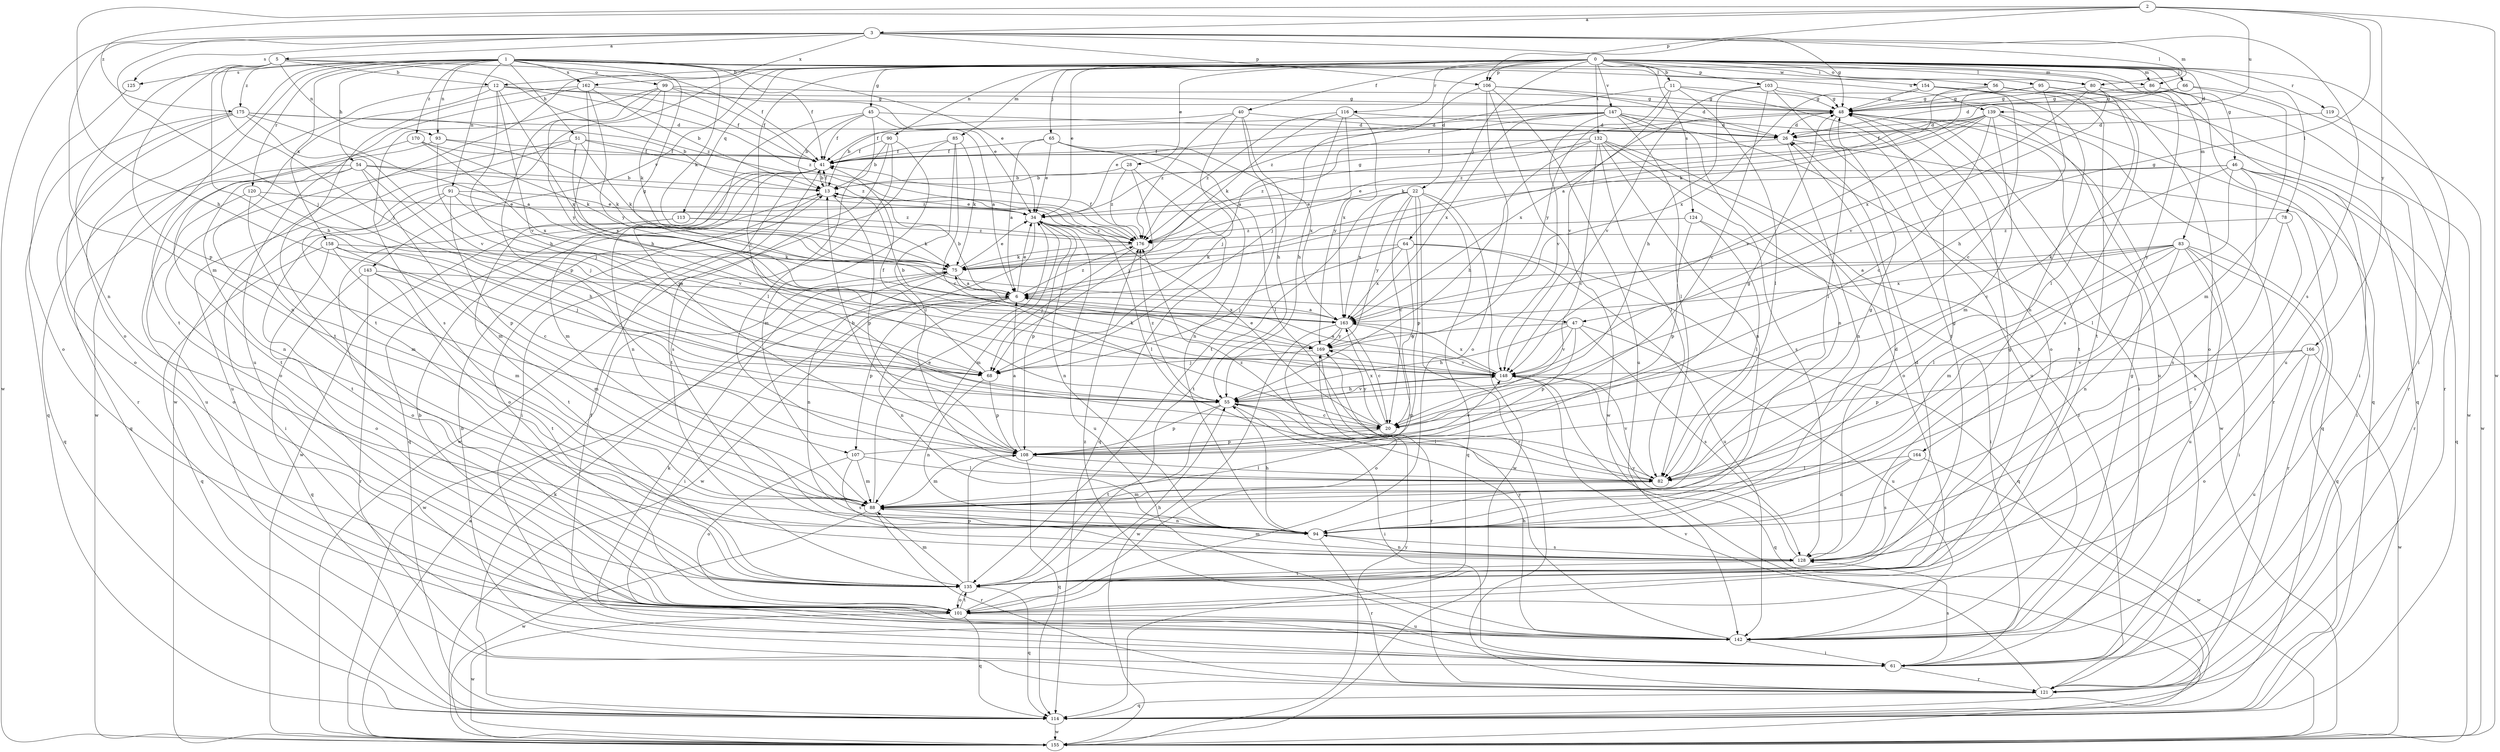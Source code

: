strict digraph  {
0;
1;
2;
3;
5;
6;
11;
12;
13;
20;
22;
26;
28;
34;
40;
41;
45;
46;
47;
48;
51;
54;
55;
56;
61;
64;
65;
66;
68;
75;
78;
80;
82;
83;
85;
86;
88;
90;
91;
93;
94;
95;
99;
101;
103;
106;
107;
108;
113;
114;
116;
119;
120;
121;
124;
125;
128;
132;
135;
139;
142;
143;
147;
148;
154;
155;
158;
162;
163;
164;
166;
169;
170;
175;
176;
0 -> 11  [label=b];
0 -> 12  [label=b];
0 -> 20  [label=c];
0 -> 22  [label=d];
0 -> 26  [label=d];
0 -> 28  [label=e];
0 -> 34  [label=e];
0 -> 40  [label=f];
0 -> 45  [label=g];
0 -> 46  [label=g];
0 -> 56  [label=i];
0 -> 61  [label=i];
0 -> 64  [label=j];
0 -> 65  [label=j];
0 -> 66  [label=j];
0 -> 78  [label=l];
0 -> 80  [label=l];
0 -> 83  [label=m];
0 -> 85  [label=m];
0 -> 86  [label=m];
0 -> 90  [label=n];
0 -> 95  [label=o];
0 -> 103  [label=p];
0 -> 106  [label=p];
0 -> 113  [label=q];
0 -> 116  [label=r];
0 -> 119  [label=r];
0 -> 124  [label=s];
0 -> 132  [label=t];
0 -> 135  [label=t];
0 -> 143  [label=v];
0 -> 147  [label=v];
0 -> 154  [label=w];
0 -> 155  [label=w];
0 -> 164  [label=y];
1 -> 34  [label=e];
1 -> 41  [label=f];
1 -> 47  [label=g];
1 -> 51  [label=h];
1 -> 54  [label=h];
1 -> 75  [label=k];
1 -> 80  [label=l];
1 -> 86  [label=m];
1 -> 91  [label=n];
1 -> 93  [label=n];
1 -> 99  [label=o];
1 -> 101  [label=o];
1 -> 120  [label=r];
1 -> 125  [label=s];
1 -> 135  [label=t];
1 -> 139  [label=u];
1 -> 158  [label=x];
1 -> 162  [label=x];
1 -> 170  [label=z];
1 -> 175  [label=z];
2 -> 3  [label=a];
2 -> 47  [label=g];
2 -> 55  [label=h];
2 -> 106  [label=p];
2 -> 139  [label=u];
2 -> 155  [label=w];
2 -> 166  [label=y];
2 -> 175  [label=z];
3 -> 5  [label=a];
3 -> 48  [label=g];
3 -> 68  [label=j];
3 -> 80  [label=l];
3 -> 86  [label=m];
3 -> 88  [label=m];
3 -> 106  [label=p];
3 -> 125  [label=s];
3 -> 128  [label=s];
3 -> 155  [label=w];
3 -> 162  [label=x];
5 -> 12  [label=b];
5 -> 41  [label=f];
5 -> 55  [label=h];
5 -> 68  [label=j];
5 -> 93  [label=n];
5 -> 94  [label=n];
5 -> 107  [label=p];
5 -> 176  [label=z];
6 -> 13  [label=b];
6 -> 34  [label=e];
6 -> 61  [label=i];
6 -> 94  [label=n];
6 -> 107  [label=p];
6 -> 163  [label=x];
6 -> 176  [label=z];
11 -> 48  [label=g];
11 -> 82  [label=l];
11 -> 101  [label=o];
11 -> 148  [label=v];
11 -> 169  [label=y];
11 -> 176  [label=z];
12 -> 41  [label=f];
12 -> 48  [label=g];
12 -> 55  [label=h];
12 -> 94  [label=n];
12 -> 148  [label=v];
12 -> 155  [label=w];
12 -> 163  [label=x];
12 -> 176  [label=z];
13 -> 34  [label=e];
13 -> 41  [label=f];
13 -> 101  [label=o];
13 -> 108  [label=p];
20 -> 34  [label=e];
20 -> 108  [label=p];
20 -> 163  [label=x];
20 -> 169  [label=y];
22 -> 20  [label=c];
22 -> 34  [label=e];
22 -> 108  [label=p];
22 -> 114  [label=q];
22 -> 121  [label=r];
22 -> 135  [label=t];
22 -> 155  [label=w];
22 -> 163  [label=x];
22 -> 169  [label=y];
26 -> 41  [label=f];
26 -> 94  [label=n];
26 -> 114  [label=q];
28 -> 13  [label=b];
28 -> 68  [label=j];
28 -> 114  [label=q];
28 -> 176  [label=z];
34 -> 48  [label=g];
34 -> 82  [label=l];
34 -> 88  [label=m];
34 -> 94  [label=n];
34 -> 108  [label=p];
34 -> 142  [label=u];
34 -> 155  [label=w];
34 -> 176  [label=z];
40 -> 13  [label=b];
40 -> 26  [label=d];
40 -> 55  [label=h];
40 -> 68  [label=j];
40 -> 135  [label=t];
40 -> 176  [label=z];
41 -> 13  [label=b];
41 -> 61  [label=i];
41 -> 88  [label=m];
41 -> 94  [label=n];
41 -> 114  [label=q];
41 -> 155  [label=w];
45 -> 6  [label=a];
45 -> 13  [label=b];
45 -> 26  [label=d];
45 -> 41  [label=f];
45 -> 82  [label=l];
45 -> 108  [label=p];
46 -> 13  [label=b];
46 -> 20  [label=c];
46 -> 34  [label=e];
46 -> 61  [label=i];
46 -> 82  [label=l];
46 -> 114  [label=q];
46 -> 121  [label=r];
46 -> 128  [label=s];
47 -> 55  [label=h];
47 -> 108  [label=p];
47 -> 128  [label=s];
47 -> 142  [label=u];
47 -> 148  [label=v];
47 -> 169  [label=y];
48 -> 26  [label=d];
48 -> 61  [label=i];
48 -> 82  [label=l];
48 -> 121  [label=r];
48 -> 135  [label=t];
48 -> 163  [label=x];
51 -> 41  [label=f];
51 -> 75  [label=k];
51 -> 101  [label=o];
51 -> 142  [label=u];
51 -> 163  [label=x];
51 -> 176  [label=z];
54 -> 13  [label=b];
54 -> 68  [label=j];
54 -> 88  [label=m];
54 -> 94  [label=n];
54 -> 114  [label=q];
54 -> 142  [label=u];
54 -> 176  [label=z];
55 -> 20  [label=c];
55 -> 61  [label=i];
55 -> 82  [label=l];
55 -> 108  [label=p];
55 -> 135  [label=t];
55 -> 148  [label=v];
55 -> 176  [label=z];
56 -> 6  [label=a];
56 -> 48  [label=g];
56 -> 121  [label=r];
56 -> 128  [label=s];
56 -> 135  [label=t];
61 -> 13  [label=b];
61 -> 41  [label=f];
61 -> 75  [label=k];
61 -> 121  [label=r];
61 -> 128  [label=s];
64 -> 20  [label=c];
64 -> 68  [label=j];
64 -> 75  [label=k];
64 -> 114  [label=q];
64 -> 142  [label=u];
64 -> 163  [label=x];
65 -> 6  [label=a];
65 -> 34  [label=e];
65 -> 41  [label=f];
65 -> 82  [label=l];
65 -> 94  [label=n];
65 -> 163  [label=x];
66 -> 26  [label=d];
66 -> 48  [label=g];
66 -> 88  [label=m];
66 -> 121  [label=r];
68 -> 41  [label=f];
68 -> 94  [label=n];
68 -> 108  [label=p];
75 -> 6  [label=a];
75 -> 34  [label=e];
75 -> 94  [label=n];
75 -> 155  [label=w];
78 -> 94  [label=n];
78 -> 128  [label=s];
78 -> 176  [label=z];
80 -> 48  [label=g];
80 -> 82  [label=l];
80 -> 142  [label=u];
80 -> 148  [label=v];
80 -> 163  [label=x];
82 -> 88  [label=m];
82 -> 148  [label=v];
82 -> 176  [label=z];
83 -> 6  [label=a];
83 -> 61  [label=i];
83 -> 75  [label=k];
83 -> 82  [label=l];
83 -> 88  [label=m];
83 -> 94  [label=n];
83 -> 114  [label=q];
83 -> 121  [label=r];
83 -> 142  [label=u];
83 -> 163  [label=x];
85 -> 20  [label=c];
85 -> 41  [label=f];
85 -> 75  [label=k];
85 -> 82  [label=l];
85 -> 155  [label=w];
86 -> 48  [label=g];
86 -> 155  [label=w];
88 -> 34  [label=e];
88 -> 48  [label=g];
88 -> 94  [label=n];
88 -> 121  [label=r];
88 -> 155  [label=w];
90 -> 13  [label=b];
90 -> 41  [label=f];
90 -> 88  [label=m];
90 -> 128  [label=s];
90 -> 135  [label=t];
91 -> 34  [label=e];
91 -> 61  [label=i];
91 -> 108  [label=p];
91 -> 135  [label=t];
91 -> 148  [label=v];
91 -> 176  [label=z];
93 -> 41  [label=f];
93 -> 68  [label=j];
93 -> 75  [label=k];
93 -> 114  [label=q];
94 -> 48  [label=g];
94 -> 55  [label=h];
94 -> 121  [label=r];
94 -> 128  [label=s];
95 -> 48  [label=g];
95 -> 55  [label=h];
95 -> 61  [label=i];
95 -> 75  [label=k];
95 -> 101  [label=o];
99 -> 34  [label=e];
99 -> 41  [label=f];
99 -> 48  [label=g];
99 -> 75  [label=k];
99 -> 108  [label=p];
99 -> 128  [label=s];
99 -> 169  [label=y];
101 -> 55  [label=h];
101 -> 114  [label=q];
101 -> 135  [label=t];
101 -> 142  [label=u];
101 -> 155  [label=w];
103 -> 20  [label=c];
103 -> 48  [label=g];
103 -> 55  [label=h];
103 -> 114  [label=q];
103 -> 135  [label=t];
103 -> 148  [label=v];
106 -> 26  [label=d];
106 -> 48  [label=g];
106 -> 68  [label=j];
106 -> 101  [label=o];
106 -> 142  [label=u];
106 -> 155  [label=w];
107 -> 48  [label=g];
107 -> 82  [label=l];
107 -> 88  [label=m];
107 -> 101  [label=o];
107 -> 128  [label=s];
108 -> 6  [label=a];
108 -> 13  [label=b];
108 -> 82  [label=l];
108 -> 88  [label=m];
108 -> 114  [label=q];
108 -> 148  [label=v];
113 -> 75  [label=k];
113 -> 101  [label=o];
113 -> 135  [label=t];
113 -> 176  [label=z];
114 -> 75  [label=k];
114 -> 155  [label=w];
116 -> 26  [label=d];
116 -> 55  [label=h];
116 -> 75  [label=k];
116 -> 163  [label=x];
116 -> 169  [label=y];
116 -> 176  [label=z];
119 -> 26  [label=d];
119 -> 155  [label=w];
120 -> 34  [label=e];
120 -> 55  [label=h];
120 -> 88  [label=m];
120 -> 101  [label=o];
121 -> 114  [label=q];
121 -> 148  [label=v];
124 -> 61  [label=i];
124 -> 82  [label=l];
124 -> 108  [label=p];
124 -> 176  [label=z];
125 -> 101  [label=o];
128 -> 26  [label=d];
128 -> 88  [label=m];
128 -> 94  [label=n];
128 -> 135  [label=t];
128 -> 148  [label=v];
132 -> 20  [label=c];
132 -> 41  [label=f];
132 -> 55  [label=h];
132 -> 82  [label=l];
132 -> 94  [label=n];
132 -> 101  [label=o];
132 -> 121  [label=r];
132 -> 128  [label=s];
132 -> 176  [label=z];
135 -> 26  [label=d];
135 -> 48  [label=g];
135 -> 88  [label=m];
135 -> 101  [label=o];
135 -> 108  [label=p];
135 -> 114  [label=q];
139 -> 20  [label=c];
139 -> 26  [label=d];
139 -> 41  [label=f];
139 -> 75  [label=k];
139 -> 88  [label=m];
139 -> 121  [label=r];
139 -> 142  [label=u];
139 -> 148  [label=v];
139 -> 176  [label=z];
142 -> 13  [label=b];
142 -> 48  [label=g];
142 -> 55  [label=h];
142 -> 61  [label=i];
142 -> 169  [label=y];
142 -> 176  [label=z];
143 -> 6  [label=a];
143 -> 88  [label=m];
143 -> 114  [label=q];
143 -> 121  [label=r];
143 -> 135  [label=t];
147 -> 6  [label=a];
147 -> 26  [label=d];
147 -> 34  [label=e];
147 -> 41  [label=f];
147 -> 82  [label=l];
147 -> 94  [label=n];
147 -> 142  [label=u];
147 -> 148  [label=v];
147 -> 155  [label=w];
147 -> 163  [label=x];
148 -> 6  [label=a];
148 -> 55  [label=h];
148 -> 75  [label=k];
148 -> 114  [label=q];
148 -> 163  [label=x];
154 -> 20  [label=c];
154 -> 48  [label=g];
154 -> 94  [label=n];
154 -> 114  [label=q];
154 -> 163  [label=x];
155 -> 6  [label=a];
155 -> 169  [label=y];
158 -> 20  [label=c];
158 -> 68  [label=j];
158 -> 75  [label=k];
158 -> 88  [label=m];
158 -> 101  [label=o];
158 -> 114  [label=q];
162 -> 13  [label=b];
162 -> 48  [label=g];
162 -> 55  [label=h];
162 -> 135  [label=t];
162 -> 142  [label=u];
162 -> 169  [label=y];
163 -> 6  [label=a];
163 -> 20  [label=c];
163 -> 88  [label=m];
163 -> 101  [label=o];
163 -> 155  [label=w];
163 -> 169  [label=y];
164 -> 82  [label=l];
164 -> 94  [label=n];
164 -> 128  [label=s];
164 -> 155  [label=w];
166 -> 101  [label=o];
166 -> 108  [label=p];
166 -> 142  [label=u];
166 -> 148  [label=v];
166 -> 155  [label=w];
169 -> 13  [label=b];
169 -> 68  [label=j];
169 -> 121  [label=r];
169 -> 148  [label=v];
170 -> 41  [label=f];
170 -> 75  [label=k];
170 -> 135  [label=t];
170 -> 163  [label=x];
175 -> 6  [label=a];
175 -> 13  [label=b];
175 -> 26  [label=d];
175 -> 101  [label=o];
175 -> 114  [label=q];
175 -> 121  [label=r];
175 -> 148  [label=v];
176 -> 41  [label=f];
176 -> 68  [label=j];
176 -> 75  [label=k];
}
